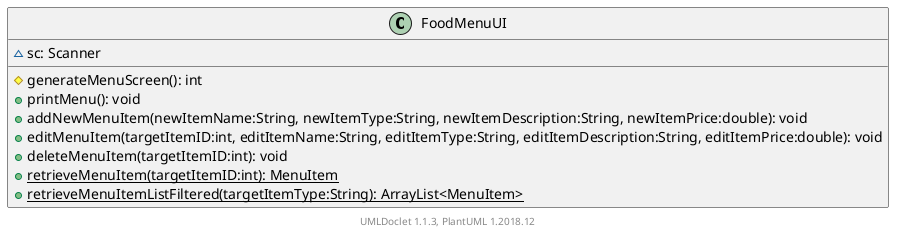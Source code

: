 @startuml

    class FoodMenuUI [[../sg/edu/ntu/scse/cz2002/ui/FoodMenuUI.html]] {
        ~sc: Scanner
        #generateMenuScreen(): int
        +printMenu(): void
        +addNewMenuItem(newItemName:String, newItemType:String, newItemDescription:String, newItemPrice:double): void
        +editMenuItem(targetItemID:int, editItemName:String, editItemType:String, editItemDescription:String, editItemPrice:double): void
        +deleteMenuItem(targetItemID:int): void
        {static} +retrieveMenuItem(targetItemID:int): MenuItem
        {static} +retrieveMenuItemListFiltered(targetItemType:String): ArrayList<MenuItem>
    }


    center footer UMLDoclet 1.1.3, PlantUML 1.2018.12
@enduml
